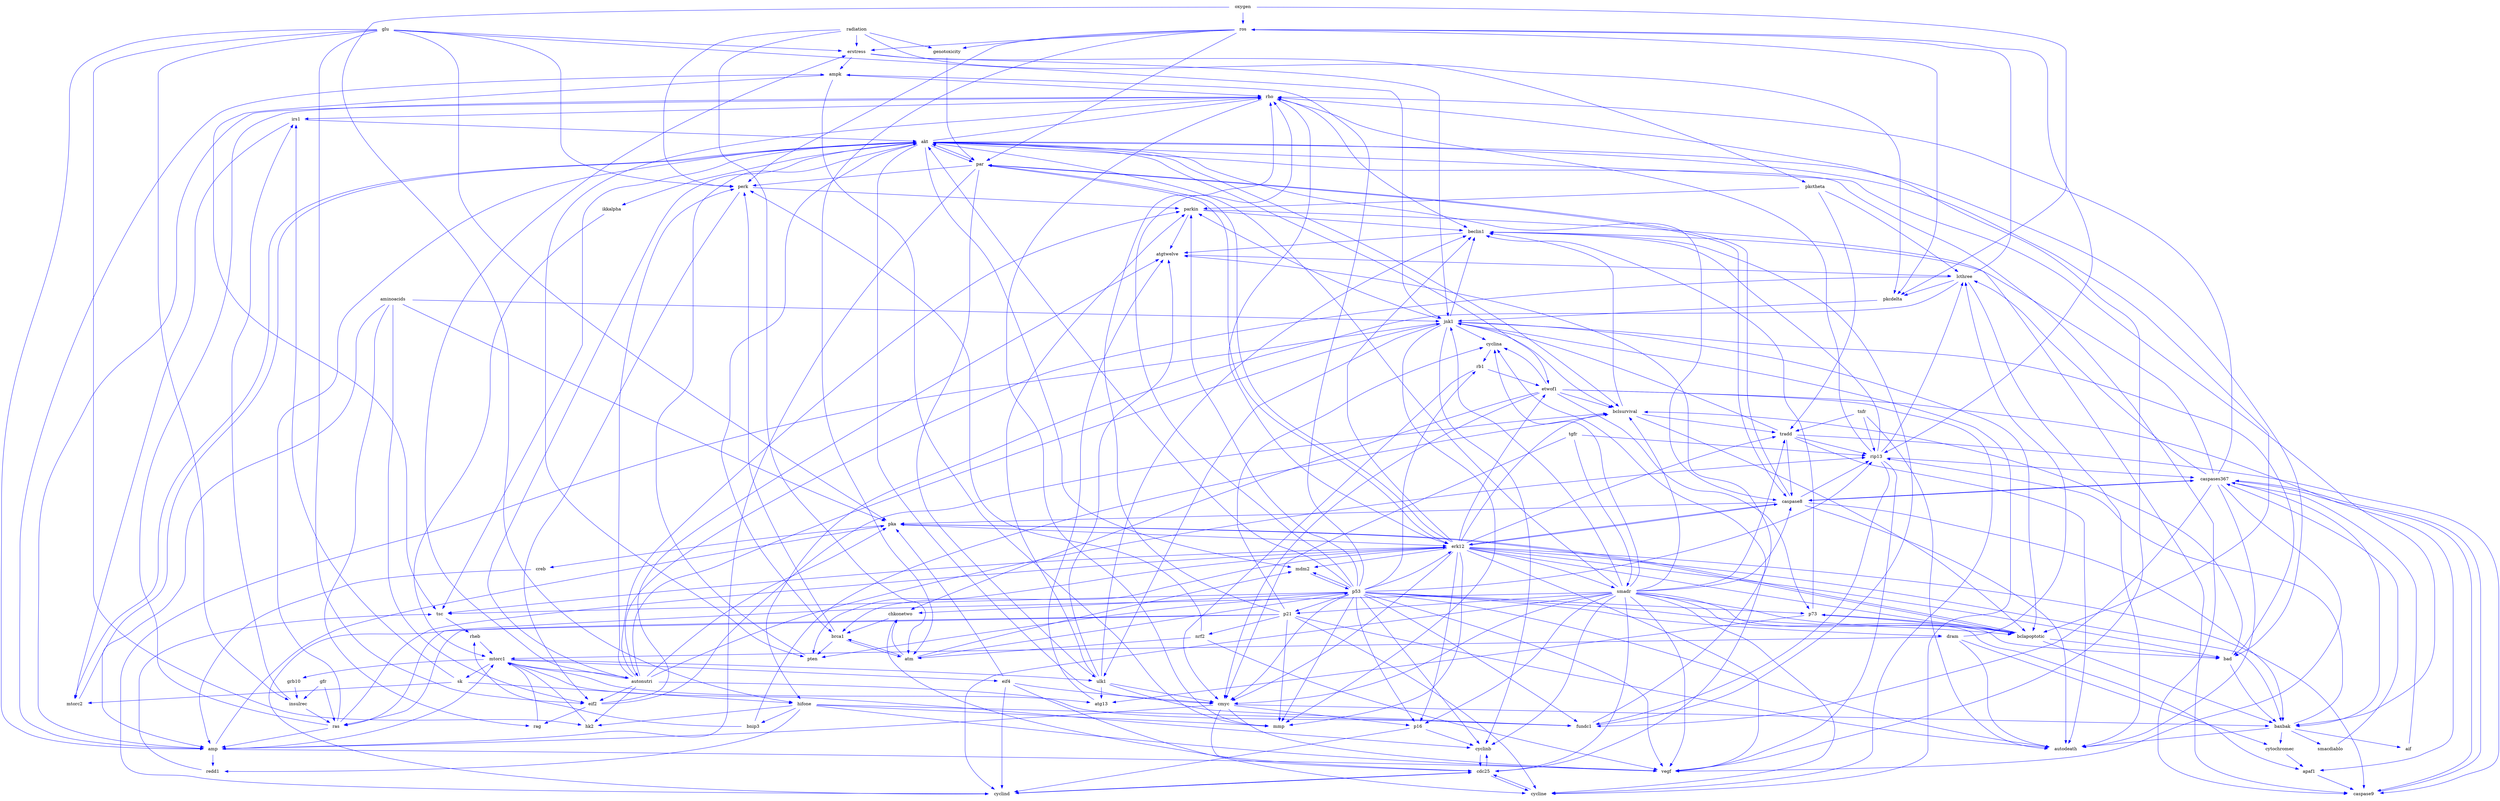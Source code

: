 digraph g {
	nodesep=0.4;
	node [shape = ellipse, color = white, style = filled];

	"ros" -> "erstress" [style=solid, color=blue];
	"ros" -> "genotoxicity" [style=solid, color=blue];
	"ros" -> "pkcdelta" [style=solid, color=blue];
	"ros" -> "perk" [style=solid, color=blue];
	"ros" -> "atm" [style=solid, color=blue];
	"ros" -> "rip13" [style=solid, color=blue];
	"ros" -> "par" [style=solid, color=blue];
	"erstress" -> "ampk" [style=solid, color=blue];
	"erstress" -> "jnk1" [style=solid, color=blue];
	"erstress" -> "pkctheta" [style=solid, color=blue];
	"genotoxicity" -> "par" [style=solid, color=blue];
	"insulrec" -> "ras" [style=solid, color=blue];
	"insulrec" -> "irs1" [style=solid, color=blue];
	"ras" -> "erk12" [style=solid, color=blue];
	"ras" -> "akt" [style=solid, color=blue];
	"ras" -> "amp" [style=solid, color=blue];
	"ras" -> "rho" [style=solid, color=blue];
	"erk12" -> "tsc" [style=solid, color=blue];
	"erk12" -> "pten" [style=solid, color=blue];
	"erk12" -> "beclin1" [style=solid, color=blue];
	"erk12" -> "mdm2" [style=solid, color=blue];
	"erk12" -> "brca1" [style=solid, color=blue];
	"erk12" -> "p16" [style=solid, color=blue];
	"erk12" -> "bclsurvival" [style=solid, color=blue];
	"erk12" -> "bad" [style=solid, color=blue];
	"erk12" -> "bclapoptotic" [style=solid, color=blue];
	"erk12" -> "baxbak" [style=solid, color=blue];
	"erk12" -> "caspase9" [style=solid, color=blue];
	"erk12" -> "caspase8" [style=solid, color=blue];
	"erk12" -> "etwof1" [style=solid, color=blue];
	"erk12" -> "cmyc" [style=solid, color=blue];
	"erk12" -> "smadr" [style=solid, color=blue];
	"erk12" -> "tradd" [style=solid, color=blue];
	"erk12" -> "mmp" [style=solid, color=blue];
	"erk12" -> "vegf" [style=solid, color=blue];
	"erk12" -> "par" [style=solid, color=blue];
	"irs1" -> "akt" [style=solid, color=blue];
	"irs1" -> "mtorc2" [style=solid, color=blue];
	"akt" -> "ikkalpha" [style=solid, color=blue];
	"akt" -> "tsc" [style=solid, color=blue];
	"akt" -> "mtorc2" [style=solid, color=blue];
	"akt" -> "mdm2" [style=solid, color=blue];
	"akt" -> "brca1" [style=solid, color=blue];
	"akt" -> "bclsurvival" [style=solid, color=blue];
	"akt" -> "bad" [style=solid, color=blue];
	"akt" -> "bclapoptotic" [style=solid, color=blue];
	"akt" -> "baxbak" [style=solid, color=blue];
	"akt" -> "caspase9" [style=solid, color=blue];
	"akt" -> "caspase8" [style=solid, color=blue];
	"akt" -> "etwof1" [style=solid, color=blue];
	"akt" -> "cmyc" [style=solid, color=blue];
	"akt" -> "rho" [style=solid, color=blue];
	"akt" -> "par" [style=solid, color=blue];
	"ikkalpha" -> "mtorc1" [style=solid, color=blue];
	"tsc" -> "rheb" [style=solid, color=blue];
	"pten" -> "akt" [style=solid, color=blue];
	"sk" -> "irs1" [style=solid, color=blue];
	"sk" -> "mtorc2" [style=solid, color=blue];
	"sk" -> "hifone" [style=solid, color=blue];
	"grb10" -> "insulrec" [style=solid, color=blue];
	"hk2" -> "mtorc1" [style=solid, color=blue];
	"rheb" -> "mtorc1" [style=solid, color=blue];
	"mtorc1" -> "sk" [style=solid, color=blue];
	"mtorc1" -> "grb10" [style=solid, color=blue];
	"mtorc1" -> "ulk1" [style=solid, color=blue];
	"mtorc1" -> "atg13" [style=solid, color=blue];
	"mtorc1" -> "autonutri" [style=solid, color=blue];
	"mtorc1" -> "eif4" [style=solid, color=blue];
	"mtorc1" -> "cyclinb" [style=solid, color=blue];
	"mtorc2" -> "akt" [style=solid, color=blue];
	"ulk1" -> "atg13" [style=solid, color=blue];
	"ulk1" -> "atgtwelve" [style=solid, color=blue];
	"ulk1" -> "beclin1" [style=solid, color=blue];
	"ulk1" -> "cmyc" [style=solid, color=blue];
	"ulk1" -> "parkin" [style=solid, color=blue];
	"ulk1" -> "fundc1" [style=solid, color=blue];
	"atg13" -> "atgtwelve" [style=solid, color=blue];
	"atgtwelve" -> "lcthree" [style=solid, color=blue];
	"beclin1" -> "atgtwelve" [style=solid, color=blue];
	"lcthree" -> "ros" [style=solid, color=blue];
	"lcthree" -> "autonutri" [style=solid, color=blue];
	"lcthree" -> "hifone" [style=solid, color=blue];
	"lcthree" -> "pkcdelta" [style=solid, color=blue];
	"lcthree" -> "autodeath" [style=solid, color=blue];
	"autonutri" -> "erstress" [style=solid, color=blue];
	"autonutri" -> "akt" [style=solid, color=blue];
	"autonutri" -> "hk2" [style=solid, color=blue];
	"autonutri" -> "eif2" [style=solid, color=blue];
	"autonutri" -> "jnk1" [style=solid, color=blue];
	"autonutri" -> "perk" [style=solid, color=blue];
	"autonutri" -> "pka" [style=solid, color=blue];
	"autonutri" -> "rip13" [style=solid, color=blue];
	"autonutri" -> "parkin" [style=solid, color=blue];
	"autonutri" -> "fundc1" [style=solid, color=blue];
	"eif4" -> "cyclind" [style=solid, color=blue];
	"eif4" -> "cycline" [style=solid, color=blue];
	"eif4" -> "pka" [style=solid, color=blue];
	"eif4" -> "cmyc" [style=solid, color=blue];
	"cyclinb" -> "cdc25" [style=solid, color=blue];
	"cyclind" -> "cdc25" [style=solid, color=blue];
	"cycline" -> "cdc25" [style=solid, color=blue];
	"cyclina" -> "rb1" [style=solid, color=blue];
	"cdc25" -> "cyclinb" [style=solid, color=blue];
	"cdc25" -> "cyclind" [style=solid, color=blue];
	"cdc25" -> "cycline" [style=solid, color=blue];
	"cdc25" -> "cyclina" [style=solid, color=blue];
	"eif2" -> "atgtwelve" [style=solid, color=blue];
	"eif2" -> "rag" [style=solid, color=blue];
	"eif2" -> "bclsurvival" [style=solid, color=blue];
	"rag" -> "mtorc1" [style=solid, color=blue];
	"amp" -> "mtorc1" [style=solid, color=blue];
	"amp" -> "ampk" [style=solid, color=blue];
	"amp" -> "redd1" [style=solid, color=blue];
	"amp" -> "pka" [style=solid, color=blue];
	"amp" -> "vegf" [style=solid, color=blue];
	"ampk" -> "tsc" [style=solid, color=blue];
	"ampk" -> "mmp" [style=solid, color=blue];
	"ampk" -> "rho" [style=solid, color=blue];
	"hifone" -> "hk2" [style=solid, color=blue];
	"hifone" -> "redd1" [style=solid, color=blue];
	"hifone" -> "bnip3" [style=solid, color=blue];
	"hifone" -> "fundc1" [style=solid, color=blue];
	"hifone" -> "mmp" [style=solid, color=blue];
	"hifone" -> "vegf" [style=solid, color=blue];
	"redd1" -> "tsc" [style=solid, color=blue];
	"bnip3" -> "rheb" [style=solid, color=blue];
	"bnip3" -> "bclsurvival" [style=solid, color=blue];
	"pkcdelta" -> "jnk1" [style=solid, color=blue];
	"jnk1" -> "ulk1" [style=solid, color=blue];
	"jnk1" -> "beclin1" [style=solid, color=blue];
	"jnk1" -> "cyclinb" [style=solid, color=blue];
	"jnk1" -> "cyclind" [style=solid, color=blue];
	"jnk1" -> "cycline" [style=solid, color=blue];
	"jnk1" -> "cyclina" [style=solid, color=blue];
	"jnk1" -> "bclsurvival" [style=solid, color=blue];
	"jnk1" -> "bad" [style=solid, color=blue];
	"jnk1" -> "bclapoptotic" [style=solid, color=blue];
	"jnk1" -> "parkin" [style=solid, color=blue];
	"jnk1" -> "mmp" [style=solid, color=blue];
	"perk" -> "eif2" [style=solid, color=blue];
	"perk" -> "parkin" [style=solid, color=blue];
	"pkctheta" -> "lcthree" [style=solid, color=blue];
	"pkctheta" -> "tradd" [style=solid, color=blue];
	"pkctheta" -> "parkin" [style=solid, color=blue];
	"pka" -> "erk12" [style=solid, color=blue];
	"pka" -> "creb" [style=solid, color=blue];
	"pka" -> "bclapoptotic" [style=solid, color=blue];
	"creb" -> "amp" [style=solid, color=blue];
	"p53" -> "erk12" [style=solid, color=blue];
	"p53" -> "akt" [style=solid, color=blue];
	"p53" -> "tsc" [style=solid, color=blue];
	"p53" -> "pten" [style=solid, color=blue];
	"p53" -> "cyclinb" [style=solid, color=blue];
	"p53" -> "ampk" [style=solid, color=blue];
	"p53" -> "mdm2" [style=solid, color=blue];
	"p53" -> "p21" [style=solid, color=blue];
	"p53" -> "chkonetwo" [style=solid, color=blue];
	"p53" -> "p16" [style=solid, color=blue];
	"p53" -> "dram" [style=solid, color=blue];
	"p53" -> "p73" [style=solid, color=blue];
	"p53" -> "bclapoptotic" [style=solid, color=blue];
	"p53" -> "rb1" [style=solid, color=blue];
	"p53" -> "cmyc" [style=solid, color=blue];
	"p53" -> "rip13" [style=solid, color=blue];
	"p53" -> "parkin" [style=solid, color=blue];
	"p53" -> "fundc1" [style=solid, color=blue];
	"p53" -> "autodeath" [style=solid, color=blue];
	"p53" -> "mmp" [style=solid, color=blue];
	"p53" -> "rho" [style=solid, color=blue];
	"p53" -> "vegf" [style=solid, color=blue];
	"mdm2" -> "p53" [style=solid, color=blue];
	"p21" -> "ras" [style=solid, color=blue];
	"p21" -> "cyclind" [style=solid, color=blue];
	"p21" -> "cycline" [style=solid, color=blue];
	"p21" -> "cyclina" [style=solid, color=blue];
	"p21" -> "nrf2" [style=solid, color=blue];
	"p21" -> "autodeath" [style=solid, color=blue];
	"p21" -> "mmp" [style=solid, color=blue];
	"p21" -> "rho" [style=solid, color=blue];
	"nrf2" -> "perk" [style=solid, color=blue];
	"nrf2" -> "atm" [style=solid, color=blue];
	"nrf2" -> "vegf" [style=solid, color=blue];
	"atm" -> "p53" [style=solid, color=blue];
	"atm" -> "mdm2" [style=solid, color=blue];
	"atm" -> "chkonetwo" [style=solid, color=blue];
	"atm" -> "brca1" [style=solid, color=blue];
	"chkonetwo" -> "cdc25" [style=solid, color=blue];
	"chkonetwo" -> "brca1" [style=solid, color=blue];
	"brca1" -> "pten" [style=solid, color=blue];
	"brca1" -> "perk" [style=solid, color=blue];
	"brca1" -> "atm" [style=solid, color=blue];
	"p16" -> "cyclinb" [style=solid, color=blue];
	"p16" -> "cyclind" [style=solid, color=blue];
	"dram" -> "mtorc1" [style=solid, color=blue];
	"dram" -> "lcthree" [style=solid, color=blue];
	"dram" -> "cytochromec" [style=solid, color=blue];
	"dram" -> "autodeath" [style=solid, color=blue];
	"p73" -> "atg13" [style=solid, color=blue];
	"p73" -> "beclin1" [style=solid, color=blue];
	"p73" -> "bclapoptotic" [style=solid, color=blue];
	"bclsurvival" -> "beclin1" [style=solid, color=blue];
	"bclsurvival" -> "bclapoptotic" [style=solid, color=blue];
	"bclsurvival" -> "tradd" [style=solid, color=blue];
	"bad" -> "bclsurvival" [style=solid, color=blue];
	"bad" -> "baxbak" [style=solid, color=blue];
	"bclapoptotic" -> "pka" [style=solid, color=blue];
	"bclapoptotic" -> "p73" [style=solid, color=blue];
	"bclapoptotic" -> "bad" [style=solid, color=blue];
	"bclapoptotic" -> "baxbak" [style=solid, color=blue];
	"baxbak" -> "cytochromec" [style=solid, color=blue];
	"baxbak" -> "smacdiablo" [style=solid, color=blue];
	"baxbak" -> "aif" [style=solid, color=blue];
	"baxbak" -> "rip13" [style=solid, color=blue];
	"baxbak" -> "autodeath" [style=solid, color=blue];
	"cytochromec" -> "apaf1" [style=solid, color=blue];
	"apaf1" -> "caspase9" [style=solid, color=blue];
	"smacdiablo" -> "caspases367" [style=solid, color=blue];
	"aif" -> "caspases367" [style=solid, color=blue];
	"caspase9" -> "caspases367" [style=solid, color=blue];
	"caspases367" -> "beclin1" [style=solid, color=blue];
	"caspases367" -> "lcthree" [style=solid, color=blue];
	"caspases367" -> "baxbak" [style=solid, color=blue];
	"caspases367" -> "caspase9" [style=solid, color=blue];
	"caspases367" -> "caspase8" [style=solid, color=blue];
	"caspases367" -> "fundc1" [style=solid, color=blue];
	"caspases367" -> "autodeath" [style=solid, color=blue];
	"caspases367" -> "rho" [style=solid, color=blue];
	"caspases367" -> "vegf" [style=solid, color=blue];
	"caspase8" -> "erk12" [style=solid, color=blue];
	"caspase8" -> "pka" [style=solid, color=blue];
	"caspase8" -> "baxbak" [style=solid, color=blue];
	"caspase8" -> "caspases367" [style=solid, color=blue];
	"caspase8" -> "rip13" [style=solid, color=blue];
	"caspase8" -> "autodeath" [style=solid, color=blue];
	"caspase8" -> "par" [style=solid, color=blue];
	"etwof1" -> "cycline" [style=solid, color=blue];
	"etwof1" -> "cyclina" [style=solid, color=blue];
	"etwof1" -> "chkonetwo" [style=solid, color=blue];
	"etwof1" -> "p73" [style=solid, color=blue];
	"etwof1" -> "bclsurvival" [style=solid, color=blue];
	"etwof1" -> "apaf1" [style=solid, color=blue];
	"etwof1" -> "cmyc" [style=solid, color=blue];
	"rb1" -> "etwof1" [style=solid, color=blue];
	"rb1" -> "cmyc" [style=solid, color=blue];
	"cmyc" -> "cdc25" [style=solid, color=blue];
	"cmyc" -> "amp" [style=solid, color=blue];
	"cmyc" -> "p16" [style=solid, color=blue];
	"cmyc" -> "baxbak" [style=solid, color=blue];
	"cmyc" -> "vegf" [style=solid, color=blue];
	"smadr" -> "ras" [style=solid, color=blue];
	"smadr" -> "akt" [style=solid, color=blue];
	"smadr" -> "cyclinb" [style=solid, color=blue];
	"smadr" -> "cyclind" [style=solid, color=blue];
	"smadr" -> "cycline" [style=solid, color=blue];
	"smadr" -> "cyclina" [style=solid, color=blue];
	"smadr" -> "cdc25" [style=solid, color=blue];
	"smadr" -> "jnk1" [style=solid, color=blue];
	"smadr" -> "p21" [style=solid, color=blue];
	"smadr" -> "p16" [style=solid, color=blue];
	"smadr" -> "bclsurvival" [style=solid, color=blue];
	"smadr" -> "bad" [style=solid, color=blue];
	"smadr" -> "bclapoptotic" [style=solid, color=blue];
	"smadr" -> "apaf1" [style=solid, color=blue];
	"smadr" -> "caspase8" [style=solid, color=blue];
	"smadr" -> "cmyc" [style=solid, color=blue];
	"smadr" -> "tradd" [style=solid, color=blue];
	"smadr" -> "vegf" [style=solid, color=blue];
	"rip13" -> "beclin1" [style=solid, color=blue];
	"rip13" -> "lcthree" [style=solid, color=blue];
	"rip13" -> "caspases367" [style=solid, color=blue];
	"rip13" -> "fundc1" [style=solid, color=blue];
	"rip13" -> "rho" [style=solid, color=blue];
	"rip13" -> "vegf" [style=solid, color=blue];
	"tradd" -> "jnk1" [style=solid, color=blue];
	"tradd" -> "caspase9" [style=solid, color=blue];
	"tradd" -> "caspase8" [style=solid, color=blue];
	"tradd" -> "rip13" [style=solid, color=blue];
	"tradd" -> "autodeath" [style=solid, color=blue];
	"parkin" -> "atgtwelve" [style=solid, color=blue];
	"parkin" -> "beclin1" [style=solid, color=blue];
	"parkin" -> "caspase9" [style=solid, color=blue];
	"fundc1" -> "atgtwelve" [style=solid, color=blue];
	"fundc1" -> "beclin1" [style=solid, color=blue];
	"rho" -> "erk12" [style=solid, color=blue];
	"rho" -> "irs1" [style=solid, color=blue];
	"rho" -> "pten" [style=solid, color=blue];
	"rho" -> "beclin1" [style=solid, color=blue];
	"rho" -> "amp" [style=solid, color=blue];
	"rho" -> "mmp" [style=solid, color=blue];
	"vegf" -> "rho" [style=solid, color=blue];
	"par" -> "erk12" [style=solid, color=blue];
	"par" -> "akt" [style=solid, color=blue];
	"par" -> "ulk1" [style=solid, color=blue];
	"par" -> "amp" [style=solid, color=blue];
	"par" -> "perk" [style=solid, color=blue];
	"par" -> "caspase8" [style=solid, color=blue];
	"oxygen" -> "ros" [style=solid, color=blue];
	"oxygen" -> "hifone" [style=solid, color=blue];
	"oxygen" -> "pkcdelta" [style=solid, color=blue];
	"gfr" -> "insulrec" [style=solid, color=blue];
	"gfr" -> "ras" [style=solid, color=blue];
	"glu" -> "erstress" [style=solid, color=blue];
	"glu" -> "insulrec" [style=solid, color=blue];
	"glu" -> "hk2" [style=solid, color=blue];
	"glu" -> "eif2" [style=solid, color=blue];
	"glu" -> "amp" [style=solid, color=blue];
	"glu" -> "jnk1" [style=solid, color=blue];
	"glu" -> "perk" [style=solid, color=blue];
	"glu" -> "pka" [style=solid, color=blue];
	"aminoacids" -> "eif2" [style=solid, color=blue];
	"aminoacids" -> "rag" [style=solid, color=blue];
	"aminoacids" -> "amp" [style=solid, color=blue];
	"aminoacids" -> "jnk1" [style=solid, color=blue];
	"aminoacids" -> "pka" [style=solid, color=blue];
	"radiation" -> "erstress" [style=solid, color=blue];
	"radiation" -> "genotoxicity" [style=solid, color=blue];
	"radiation" -> "pkcdelta" [style=solid, color=blue];
	"radiation" -> "perk" [style=solid, color=blue];
	"radiation" -> "atm" [style=solid, color=blue];
	"tgfr" -> "cmyc" [style=solid, color=blue];
	"tgfr" -> "smadr" [style=solid, color=blue];
	"tgfr" -> "rip13" [style=solid, color=blue];
	"tnfr" -> "rip13" [style=solid, color=blue];
	"tnfr" -> "tradd" [style=solid, color=blue];
	"tnfr" -> "autodeath" [style=solid, color=blue];
}